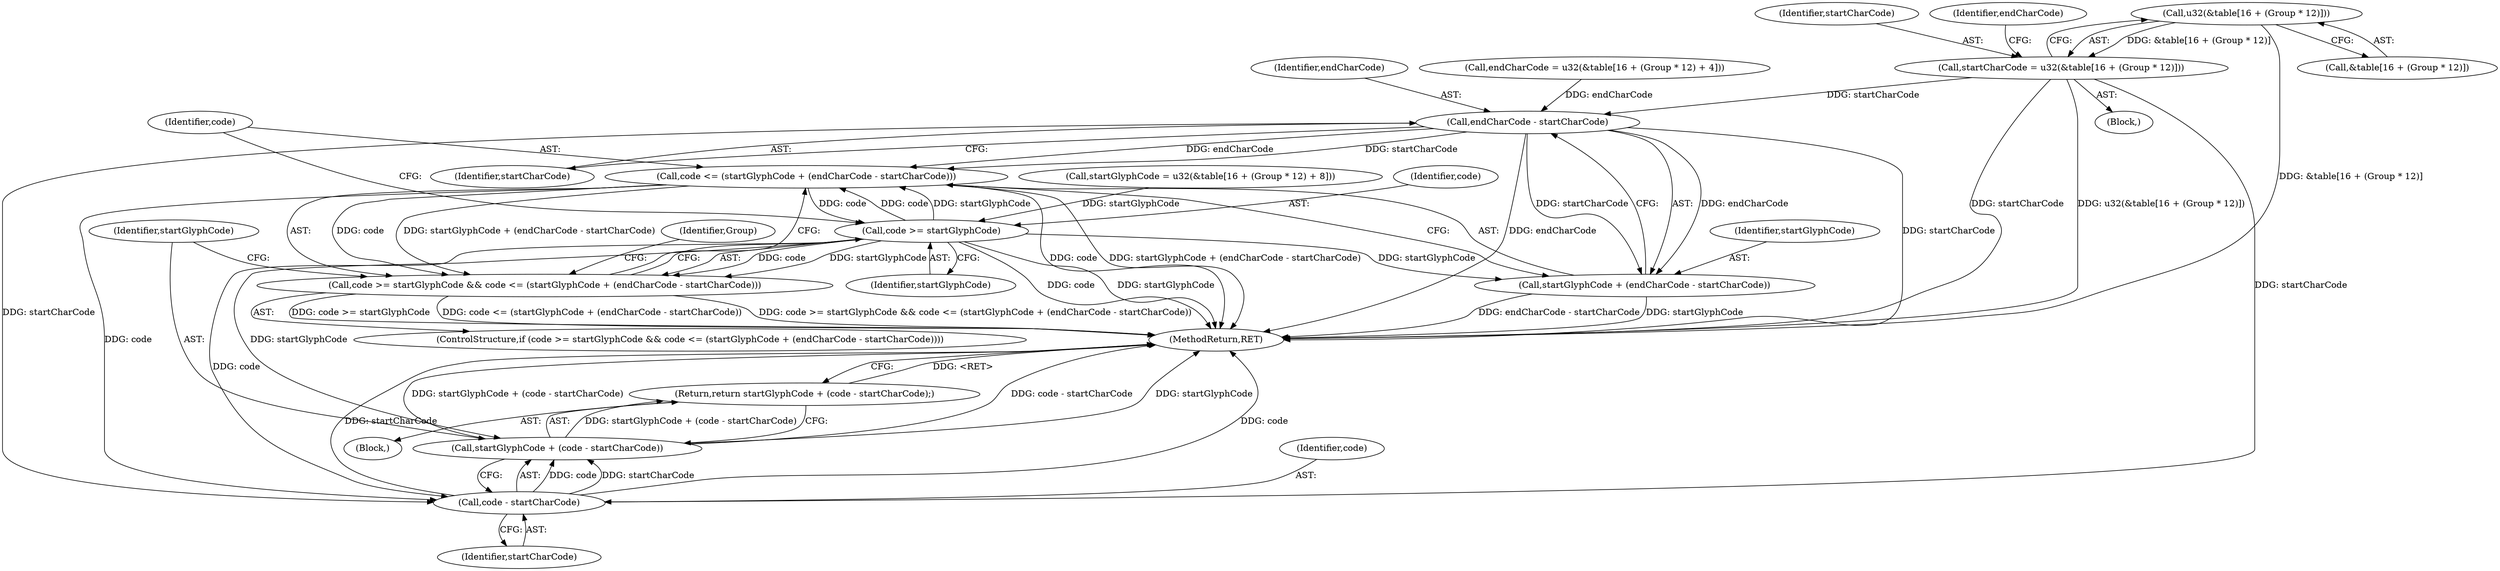 digraph "0_ghostscript_961b10cdd71403072fb99401a45f3bef6ce53626@array" {
"1000811" [label="(Call,u32(&table[16 + (Group * 12)]))"];
"1000809" [label="(Call,startCharCode = u32(&table[16 + (Group * 12)]))"];
"1000857" [label="(Call,endCharCode - startCharCode)"];
"1000853" [label="(Call,code <= (startGlyphCode + (endCharCode - startCharCode)))"];
"1000850" [label="(Call,code >= startGlyphCode)"];
"1000849" [label="(Call,code >= startGlyphCode && code <= (startGlyphCode + (endCharCode - startCharCode)))"];
"1000855" [label="(Call,startGlyphCode + (endCharCode - startCharCode))"];
"1000862" [label="(Call,startGlyphCode + (code - startCharCode))"];
"1000861" [label="(Return,return startGlyphCode + (code - startCharCode);)"];
"1000864" [label="(Call,code - startCharCode)"];
"1000854" [label="(Identifier,code)"];
"1000835" [label="(Call,startGlyphCode = u32(&table[16 + (Group * 12) + 8]))"];
"1000848" [label="(ControlStructure,if (code >= startGlyphCode && code <= (startGlyphCode + (endCharCode - startCharCode))))"];
"1000878" [label="(MethodReturn,RET)"];
"1000863" [label="(Identifier,startGlyphCode)"];
"1000810" [label="(Identifier,startCharCode)"];
"1000858" [label="(Identifier,endCharCode)"];
"1000859" [label="(Identifier,startCharCode)"];
"1000852" [label="(Identifier,startGlyphCode)"];
"1000811" [label="(Call,u32(&table[16 + (Group * 12)]))"];
"1000849" [label="(Call,code >= startGlyphCode && code <= (startGlyphCode + (endCharCode - startCharCode)))"];
"1000864" [label="(Call,code - startCharCode)"];
"1000807" [label="(Block,)"];
"1000851" [label="(Identifier,code)"];
"1000862" [label="(Call,startGlyphCode + (code - startCharCode))"];
"1000850" [label="(Call,code >= startGlyphCode)"];
"1000812" [label="(Call,&table[16 + (Group * 12)])"];
"1000853" [label="(Call,code <= (startGlyphCode + (endCharCode - startCharCode)))"];
"1000860" [label="(Block,)"];
"1000821" [label="(Call,endCharCode = u32(&table[16 + (Group * 12) + 4]))"];
"1000806" [label="(Identifier,Group)"];
"1000856" [label="(Identifier,startGlyphCode)"];
"1000822" [label="(Identifier,endCharCode)"];
"1000865" [label="(Identifier,code)"];
"1000861" [label="(Return,return startGlyphCode + (code - startCharCode);)"];
"1000855" [label="(Call,startGlyphCode + (endCharCode - startCharCode))"];
"1000809" [label="(Call,startCharCode = u32(&table[16 + (Group * 12)]))"];
"1000866" [label="(Identifier,startCharCode)"];
"1000857" [label="(Call,endCharCode - startCharCode)"];
"1000811" -> "1000809"  [label="AST: "];
"1000811" -> "1000812"  [label="CFG: "];
"1000812" -> "1000811"  [label="AST: "];
"1000809" -> "1000811"  [label="CFG: "];
"1000811" -> "1000878"  [label="DDG: &table[16 + (Group * 12)]"];
"1000811" -> "1000809"  [label="DDG: &table[16 + (Group * 12)]"];
"1000809" -> "1000807"  [label="AST: "];
"1000810" -> "1000809"  [label="AST: "];
"1000822" -> "1000809"  [label="CFG: "];
"1000809" -> "1000878"  [label="DDG: startCharCode"];
"1000809" -> "1000878"  [label="DDG: u32(&table[16 + (Group * 12)])"];
"1000809" -> "1000857"  [label="DDG: startCharCode"];
"1000809" -> "1000864"  [label="DDG: startCharCode"];
"1000857" -> "1000855"  [label="AST: "];
"1000857" -> "1000859"  [label="CFG: "];
"1000858" -> "1000857"  [label="AST: "];
"1000859" -> "1000857"  [label="AST: "];
"1000855" -> "1000857"  [label="CFG: "];
"1000857" -> "1000878"  [label="DDG: endCharCode"];
"1000857" -> "1000878"  [label="DDG: startCharCode"];
"1000857" -> "1000853"  [label="DDG: endCharCode"];
"1000857" -> "1000853"  [label="DDG: startCharCode"];
"1000857" -> "1000855"  [label="DDG: endCharCode"];
"1000857" -> "1000855"  [label="DDG: startCharCode"];
"1000821" -> "1000857"  [label="DDG: endCharCode"];
"1000857" -> "1000864"  [label="DDG: startCharCode"];
"1000853" -> "1000849"  [label="AST: "];
"1000853" -> "1000855"  [label="CFG: "];
"1000854" -> "1000853"  [label="AST: "];
"1000855" -> "1000853"  [label="AST: "];
"1000849" -> "1000853"  [label="CFG: "];
"1000853" -> "1000878"  [label="DDG: startGlyphCode + (endCharCode - startCharCode)"];
"1000853" -> "1000878"  [label="DDG: code"];
"1000853" -> "1000850"  [label="DDG: code"];
"1000853" -> "1000849"  [label="DDG: code"];
"1000853" -> "1000849"  [label="DDG: startGlyphCode + (endCharCode - startCharCode)"];
"1000850" -> "1000853"  [label="DDG: code"];
"1000850" -> "1000853"  [label="DDG: startGlyphCode"];
"1000853" -> "1000864"  [label="DDG: code"];
"1000850" -> "1000849"  [label="AST: "];
"1000850" -> "1000852"  [label="CFG: "];
"1000851" -> "1000850"  [label="AST: "];
"1000852" -> "1000850"  [label="AST: "];
"1000854" -> "1000850"  [label="CFG: "];
"1000849" -> "1000850"  [label="CFG: "];
"1000850" -> "1000878"  [label="DDG: code"];
"1000850" -> "1000878"  [label="DDG: startGlyphCode"];
"1000850" -> "1000849"  [label="DDG: code"];
"1000850" -> "1000849"  [label="DDG: startGlyphCode"];
"1000835" -> "1000850"  [label="DDG: startGlyphCode"];
"1000850" -> "1000855"  [label="DDG: startGlyphCode"];
"1000850" -> "1000862"  [label="DDG: startGlyphCode"];
"1000850" -> "1000864"  [label="DDG: code"];
"1000849" -> "1000848"  [label="AST: "];
"1000863" -> "1000849"  [label="CFG: "];
"1000806" -> "1000849"  [label="CFG: "];
"1000849" -> "1000878"  [label="DDG: code >= startGlyphCode && code <= (startGlyphCode + (endCharCode - startCharCode))"];
"1000849" -> "1000878"  [label="DDG: code >= startGlyphCode"];
"1000849" -> "1000878"  [label="DDG: code <= (startGlyphCode + (endCharCode - startCharCode))"];
"1000856" -> "1000855"  [label="AST: "];
"1000855" -> "1000878"  [label="DDG: endCharCode - startCharCode"];
"1000855" -> "1000878"  [label="DDG: startGlyphCode"];
"1000862" -> "1000861"  [label="AST: "];
"1000862" -> "1000864"  [label="CFG: "];
"1000863" -> "1000862"  [label="AST: "];
"1000864" -> "1000862"  [label="AST: "];
"1000861" -> "1000862"  [label="CFG: "];
"1000862" -> "1000878"  [label="DDG: code - startCharCode"];
"1000862" -> "1000878"  [label="DDG: startGlyphCode"];
"1000862" -> "1000878"  [label="DDG: startGlyphCode + (code - startCharCode)"];
"1000862" -> "1000861"  [label="DDG: startGlyphCode + (code - startCharCode)"];
"1000864" -> "1000862"  [label="DDG: code"];
"1000864" -> "1000862"  [label="DDG: startCharCode"];
"1000861" -> "1000860"  [label="AST: "];
"1000878" -> "1000861"  [label="CFG: "];
"1000861" -> "1000878"  [label="DDG: <RET>"];
"1000864" -> "1000866"  [label="CFG: "];
"1000865" -> "1000864"  [label="AST: "];
"1000866" -> "1000864"  [label="AST: "];
"1000864" -> "1000878"  [label="DDG: startCharCode"];
"1000864" -> "1000878"  [label="DDG: code"];
}
